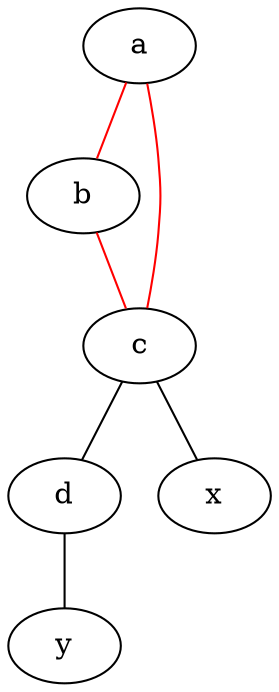 graph G {
	y
	a -- b [color=red]
	a -- c [color=red]
	b -- c [color=red]
	c -- d
	c -- x 
	d -- y
}